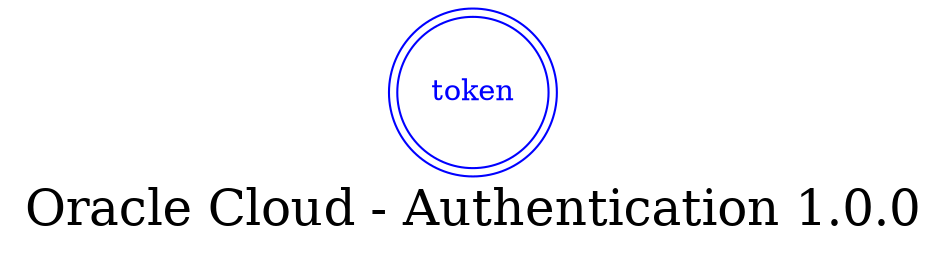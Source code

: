 digraph LexiconGraph {
graph[label="Oracle Cloud - Authentication 1.0.0", fontsize=24]
splines=true
"token" [color=blue, fontcolor=blue, shape=doublecircle]
}

